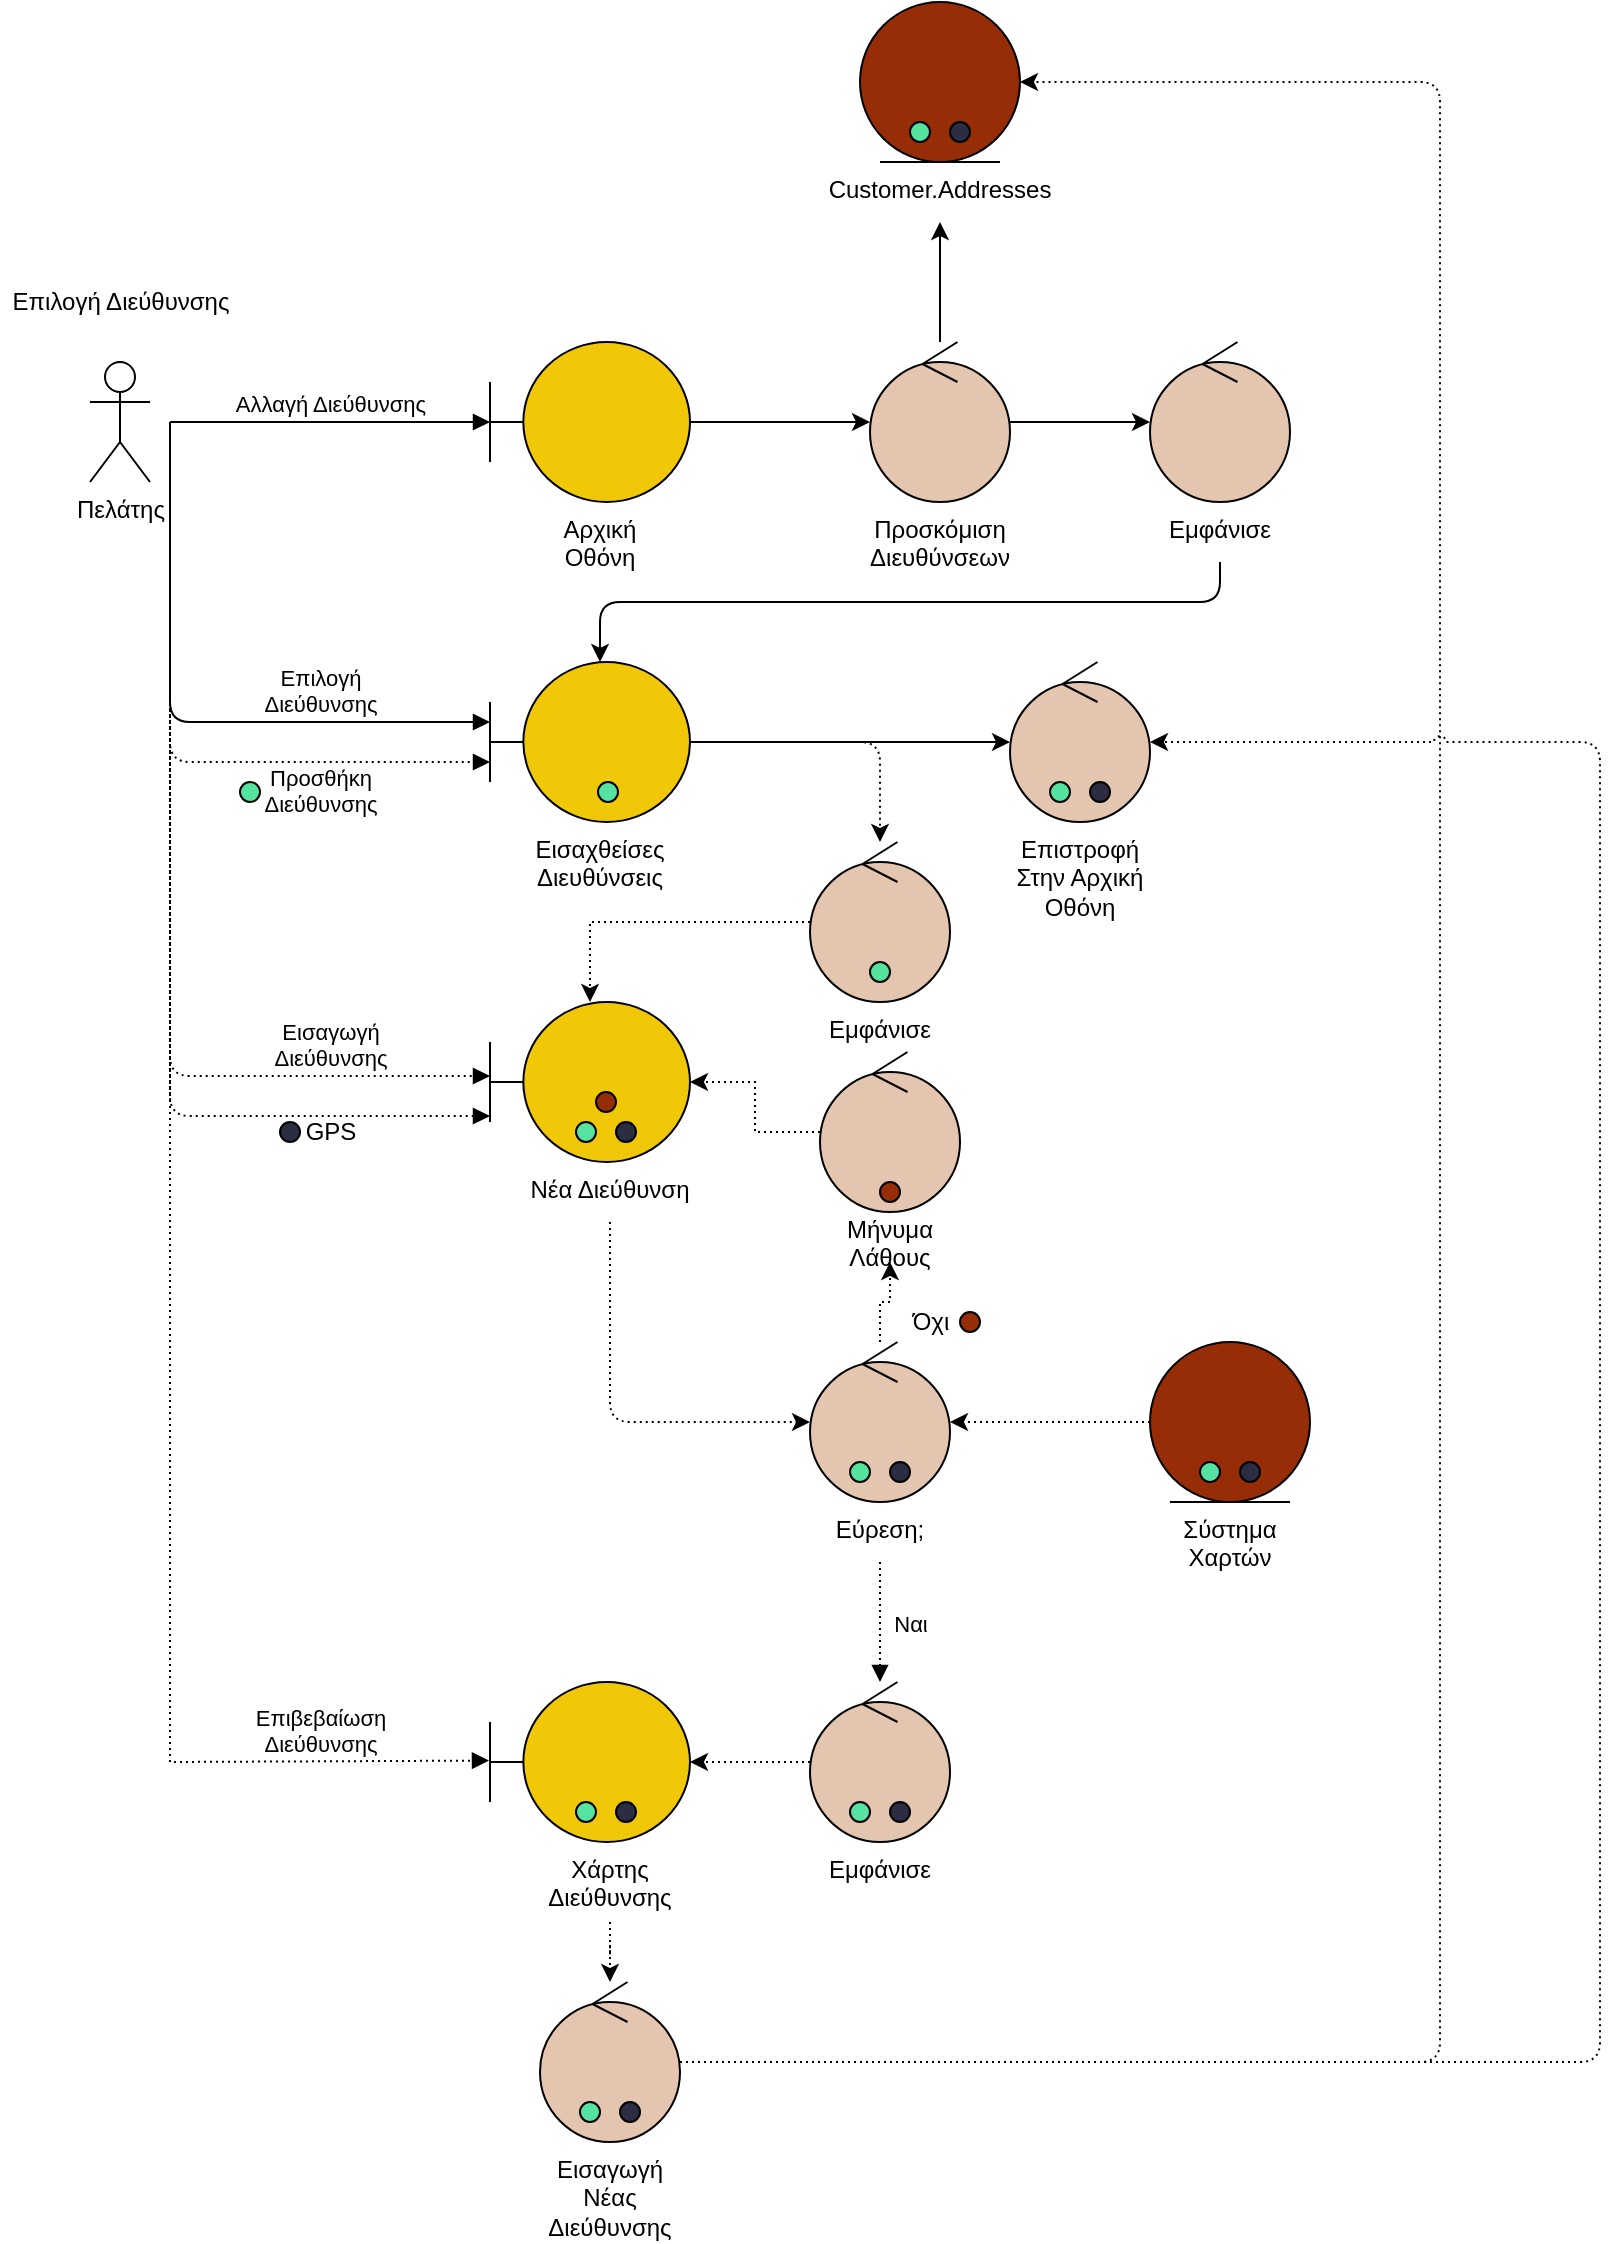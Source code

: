 <mxfile version="18.1.1"><diagram id="sh6zrlFoDXqszDik7DtE" name="Page-1"><mxGraphModel dx="2017" dy="1038" grid="1" gridSize="10" guides="1" tooltips="1" connect="1" arrows="1" fold="1" page="1" pageScale="1" pageWidth="850" pageHeight="1100" math="0" shadow="0"><root><mxCell id="0"/><mxCell id="1" parent="0"/><mxCell id="ijT22r7t5d4L5Tifc79W-4" value="" style="ellipse;shape=umlEntity;whiteSpace=wrap;html=1;fillColor=#972D07;fontColor=#ffffff;strokeColor=#000000;labelBackgroundColor=none;align=center;" vertex="1" parent="1"><mxGeometry x="710" y="250" width="80" height="80" as="geometry"/></mxCell><mxCell id="ijT22r7t5d4L5Tifc79W-8" value="" style="ellipse;shape=umlControl;whiteSpace=wrap;html=1;fillColor=#E4C5AF;fontColor=#000000;strokeColor=#000000;labelBackgroundColor=none;align=center;" vertex="1" parent="1"><mxGeometry x="690" y="775" width="70" height="80" as="geometry"/></mxCell><mxCell id="iMoCURkLBMhwjLPHTY4Y-222" value="Πελάτης" style="shape=umlActor;verticalLabelPosition=bottom;verticalAlign=top;html=1;labelBackgroundColor=none;align=center;" parent="1" vertex="1"><mxGeometry x="325" y="430" width="30" height="60" as="geometry"/></mxCell><mxCell id="iMoCURkLBMhwjLPHTY4Y-223" style="edgeStyle=orthogonalEdgeStyle;rounded=0;orthogonalLoop=1;jettySize=auto;html=1;labelBackgroundColor=none;align=center;" parent="1" source="iMoCURkLBMhwjLPHTY4Y-224" target="iMoCURkLBMhwjLPHTY4Y-227" edge="1"><mxGeometry relative="1" as="geometry"/></mxCell><mxCell id="iMoCURkLBMhwjLPHTY4Y-224" value="" style="shape=umlBoundary;whiteSpace=wrap;html=1;labelBackgroundColor=none;align=center;fillColor=#F0C808;" parent="1" vertex="1"><mxGeometry x="525" y="420" width="100" height="80" as="geometry"/></mxCell><mxCell id="iMoCURkLBMhwjLPHTY4Y-225" value="Αλλαγή Διεύθυνσης" style="html=1;verticalAlign=bottom;endArrow=block;rounded=0;labelBackgroundColor=none;align=center;" parent="1" target="iMoCURkLBMhwjLPHTY4Y-224" edge="1"><mxGeometry width="80" relative="1" as="geometry"><mxPoint x="365" y="460" as="sourcePoint"/><mxPoint x="705" y="540" as="targetPoint"/></mxGeometry></mxCell><mxCell id="iMoCURkLBMhwjLPHTY4Y-226" style="edgeStyle=orthogonalEdgeStyle;rounded=1;orthogonalLoop=1;jettySize=auto;html=1;labelBackgroundColor=none;align=center;" parent="1" source="iMoCURkLBMhwjLPHTY4Y-255" target="iMoCURkLBMhwjLPHTY4Y-230" edge="1"><mxGeometry relative="1" as="geometry"><Array as="points"><mxPoint x="890" y="550"/><mxPoint x="580" y="550"/></Array></mxGeometry></mxCell><mxCell id="ijT22r7t5d4L5Tifc79W-3" style="edgeStyle=orthogonalEdgeStyle;rounded=0;orthogonalLoop=1;jettySize=auto;html=1;" edge="1" parent="1" source="iMoCURkLBMhwjLPHTY4Y-227" target="ijT22r7t5d4L5Tifc79W-1"><mxGeometry relative="1" as="geometry"/></mxCell><mxCell id="iMoCURkLBMhwjLPHTY4Y-227" value="" style="ellipse;shape=umlControl;whiteSpace=wrap;html=1;labelBackgroundColor=none;align=center;fillColor=#E4C5AF;" parent="1" vertex="1"><mxGeometry x="715" y="420" width="70" height="80" as="geometry"/></mxCell><mxCell id="iMoCURkLBMhwjLPHTY4Y-229" value="" style="edgeStyle=orthogonalEdgeStyle;rounded=1;orthogonalLoop=1;jettySize=auto;html=1;endArrow=classic;endFill=1;" parent="1" source="iMoCURkLBMhwjLPHTY4Y-230" target="iMoCURkLBMhwjLPHTY4Y-272" edge="1"><mxGeometry relative="1" as="geometry"><mxPoint x="685" y="620" as="targetPoint"/></mxGeometry></mxCell><mxCell id="iMoCURkLBMhwjLPHTY4Y-230" value="" style="shape=umlBoundary;whiteSpace=wrap;html=1;labelBackgroundColor=none;align=center;fillColor=#F0C808;" parent="1" vertex="1"><mxGeometry x="525" y="580" width="100" height="80" as="geometry"/></mxCell><mxCell id="iMoCURkLBMhwjLPHTY4Y-231" value="Επιλογή &lt;br&gt;Διεύθυνσης" style="html=1;verticalAlign=bottom;endArrow=block;rounded=1;labelBackgroundColor=none;align=center;" parent="1" edge="1"><mxGeometry x="0.452" width="80" relative="1" as="geometry"><mxPoint x="365" y="460" as="sourcePoint"/><mxPoint x="525" y="610" as="targetPoint"/><Array as="points"><mxPoint x="365" y="610"/></Array><mxPoint as="offset"/></mxGeometry></mxCell><mxCell id="iMoCURkLBMhwjLPHTY4Y-232" style="edgeStyle=orthogonalEdgeStyle;rounded=1;orthogonalLoop=1;jettySize=auto;html=1;fillColor=#e51400;strokeColor=#000000;labelBackgroundColor=none;align=center;dashed=1;dashPattern=1 2;" parent="1" source="iMoCURkLBMhwjLPHTY4Y-230" target="iMoCURkLBMhwjLPHTY4Y-247" edge="1"><mxGeometry relative="1" as="geometry"><Array as="points"/><mxPoint x="720" y="710" as="sourcePoint"/></mxGeometry></mxCell><mxCell id="iMoCURkLBMhwjLPHTY4Y-235" value="Προσθήκη&lt;br&gt;Διεύθυνσης" style="html=1;verticalAlign=bottom;endArrow=block;rounded=1;fillColor=#e51400;strokeColor=#000000;labelBackgroundColor=none;align=center;dashed=1;dashPattern=1 2;" parent="1" edge="1"><mxGeometry x="0.485" y="-30" width="80" relative="1" as="geometry"><mxPoint x="365" y="460" as="sourcePoint"/><mxPoint x="525" y="630" as="targetPoint"/><Array as="points"><mxPoint x="365" y="630"/></Array><mxPoint as="offset"/></mxGeometry></mxCell><mxCell id="iMoCURkLBMhwjLPHTY4Y-236" style="edgeStyle=orthogonalEdgeStyle;orthogonalLoop=1;jettySize=auto;html=1;fillColor=#0050ef;strokeColor=#000000;labelBackgroundColor=none;exitX=0.5;exitY=1;exitDx=0;exitDy=0;align=center;dashed=1;dashPattern=1 2;rounded=1;" parent="1" source="iMoCURkLBMhwjLPHTY4Y-258" target="iMoCURkLBMhwjLPHTY4Y-241" edge="1"><mxGeometry relative="1" as="geometry"><Array as="points"><mxPoint x="585" y="960"/></Array></mxGeometry></mxCell><mxCell id="iMoCURkLBMhwjLPHTY4Y-237" value="" style="shape=umlBoundary;whiteSpace=wrap;html=1;fillColor=#F0C808;fontColor=#ffffff;strokeColor=#000000;labelBackgroundColor=none;align=center;" parent="1" vertex="1"><mxGeometry x="525" y="750" width="100" height="80" as="geometry"/></mxCell><mxCell id="iMoCURkLBMhwjLPHTY4Y-238" value="Εισαγωγή&lt;br&gt;Διεύθυνσης" style="html=1;verticalAlign=bottom;endArrow=block;rounded=1;fillColor=#e51400;strokeColor=#000000;labelBackgroundColor=none;align=center;dashed=1;dashPattern=1 2;" parent="1" edge="1"><mxGeometry x="0.573" width="80" relative="1" as="geometry"><mxPoint x="365" y="570" as="sourcePoint"/><mxPoint x="525" y="787" as="targetPoint"/><Array as="points"><mxPoint x="365" y="787"/></Array><mxPoint as="offset"/></mxGeometry></mxCell><mxCell id="iMoCURkLBMhwjLPHTY4Y-239" value="" style="shape=umlBoundary;whiteSpace=wrap;html=1;fillColor=#F0C808;fontColor=#ffffff;strokeColor=#000000;labelBackgroundColor=none;align=center;" parent="1" vertex="1"><mxGeometry x="525" y="1090" width="100" height="80" as="geometry"/></mxCell><mxCell id="iMoCURkLBMhwjLPHTY4Y-240" style="edgeStyle=orthogonalEdgeStyle;rounded=0;orthogonalLoop=1;jettySize=auto;html=1;fillColor=#e51400;strokeColor=#000000;labelBackgroundColor=none;align=center;dashed=1;dashPattern=1 2;" parent="1" source="iMoCURkLBMhwjLPHTY4Y-244" target="iMoCURkLBMhwjLPHTY4Y-241" edge="1"><mxGeometry relative="1" as="geometry"/></mxCell><mxCell id="ijT22r7t5d4L5Tifc79W-11" style="edgeStyle=orthogonalEdgeStyle;rounded=0;orthogonalLoop=1;jettySize=auto;html=1;dashed=1;dashPattern=1 2;" edge="1" parent="1" source="iMoCURkLBMhwjLPHTY4Y-241" target="ijT22r7t5d4L5Tifc79W-10"><mxGeometry relative="1" as="geometry"/></mxCell><mxCell id="iMoCURkLBMhwjLPHTY4Y-241" value="" style="ellipse;shape=umlControl;whiteSpace=wrap;html=1;fillColor=#E4C5AF;fontColor=#ffffff;strokeColor=#000000;labelBackgroundColor=none;align=center;" parent="1" vertex="1"><mxGeometry x="685" y="920" width="70" height="80" as="geometry"/></mxCell><mxCell id="iMoCURkLBMhwjLPHTY4Y-242" style="edgeStyle=orthogonalEdgeStyle;rounded=0;orthogonalLoop=1;jettySize=auto;html=1;fillColor=#e51400;strokeColor=#000000;labelBackgroundColor=none;align=center;dashed=1;dashPattern=1 2;" parent="1" source="iMoCURkLBMhwjLPHTY4Y-243" target="iMoCURkLBMhwjLPHTY4Y-239" edge="1"><mxGeometry relative="1" as="geometry"/></mxCell><mxCell id="iMoCURkLBMhwjLPHTY4Y-243" value="" style="ellipse;shape=umlControl;whiteSpace=wrap;html=1;fillColor=#E4C5AF;fontColor=#ffffff;strokeColor=#000000;labelBackgroundColor=none;align=center;" parent="1" vertex="1"><mxGeometry x="685" y="1090" width="70" height="80" as="geometry"/></mxCell><mxCell id="iMoCURkLBMhwjLPHTY4Y-244" value="" style="ellipse;shape=umlEntity;whiteSpace=wrap;html=1;fillColor=#972D07;fontColor=#ffffff;strokeColor=#000000;labelBackgroundColor=none;align=center;" parent="1" vertex="1"><mxGeometry x="855" y="920" width="80" height="80" as="geometry"/></mxCell><mxCell id="iMoCURkLBMhwjLPHTY4Y-245" value="Ναι" style="html=1;verticalAlign=bottom;endArrow=block;rounded=0;fillColor=#e51400;strokeColor=#000000;labelBackgroundColor=none;exitX=0.5;exitY=1;exitDx=0;exitDy=0;align=center;dashed=1;dashPattern=1 2;" parent="1" source="iMoCURkLBMhwjLPHTY4Y-261" target="iMoCURkLBMhwjLPHTY4Y-243" edge="1"><mxGeometry x="0.333" y="15" width="80" relative="1" as="geometry"><mxPoint x="745" y="940" as="sourcePoint"/><mxPoint x="675" y="990" as="targetPoint"/><mxPoint as="offset"/></mxGeometry></mxCell><mxCell id="iMoCURkLBMhwjLPHTY4Y-246" style="edgeStyle=orthogonalEdgeStyle;rounded=0;orthogonalLoop=1;jettySize=auto;html=1;fillColor=#e3c800;strokeColor=#000000;labelBackgroundColor=none;align=center;dashed=1;dashPattern=1 2;" parent="1" source="iMoCURkLBMhwjLPHTY4Y-247" target="iMoCURkLBMhwjLPHTY4Y-237" edge="1"><mxGeometry relative="1" as="geometry"><Array as="points"><mxPoint x="575" y="710"/></Array></mxGeometry></mxCell><mxCell id="iMoCURkLBMhwjLPHTY4Y-247" value="" style="ellipse;shape=umlControl;whiteSpace=wrap;html=1;fillColor=#E4C5AF;fontColor=#000000;strokeColor=#000000;labelBackgroundColor=none;align=center;" parent="1" vertex="1"><mxGeometry x="685" y="670" width="70" height="80" as="geometry"/></mxCell><mxCell id="iMoCURkLBMhwjLPHTY4Y-249" value="Επιβεβαίωση &lt;br&gt;Διεύθυνσης" style="html=1;verticalAlign=bottom;endArrow=block;rounded=0;fillColor=#e51400;strokeColor=#000000;entryX=-0.005;entryY=0.491;entryDx=0;entryDy=0;entryPerimeter=0;labelBackgroundColor=none;align=center;dashed=1;dashPattern=1 2;" parent="1" target="iMoCURkLBMhwjLPHTY4Y-239" edge="1"><mxGeometry x="0.751" width="80" relative="1" as="geometry"><mxPoint x="365" y="610" as="sourcePoint"/><mxPoint x="515" y="1090" as="targetPoint"/><Array as="points"><mxPoint x="365" y="1130"/></Array><mxPoint as="offset"/></mxGeometry></mxCell><mxCell id="iMoCURkLBMhwjLPHTY4Y-250" value="" style="html=1;verticalAlign=bottom;endArrow=block;rounded=1;fillColor=#0050ef;strokeColor=#000000;labelBackgroundColor=none;align=center;dashed=1;dashPattern=1 2;" parent="1" edge="1"><mxGeometry x="0.572" y="-3" width="80" relative="1" as="geometry"><mxPoint x="365" y="570" as="sourcePoint"/><mxPoint x="525" y="807" as="targetPoint"/><Array as="points"><mxPoint x="365" y="807"/></Array><mxPoint as="offset"/></mxGeometry></mxCell><mxCell id="iMoCURkLBMhwjLPHTY4Y-253" value="Επιλογή Διεύθυνσης" style="text;html=1;align=center;verticalAlign=middle;resizable=0;points=[];autosize=1;strokeColor=none;fillColor=none;labelBackgroundColor=none;" parent="1" vertex="1"><mxGeometry x="280" y="390" width="120" height="20" as="geometry"/></mxCell><mxCell id="iMoCURkLBMhwjLPHTY4Y-254" value="&lt;meta charset=&quot;utf-8&quot;&gt;&lt;span style=&quot;color: rgb(0, 0, 0); font-family: helvetica; font-size: 12px; font-style: normal; font-weight: 400; letter-spacing: normal; text-indent: 0px; text-transform: none; word-spacing: 0px; display: inline; float: none;&quot;&gt;Αρχική&lt;/span&gt;&lt;br style=&quot;color: rgb(0, 0, 0); font-family: helvetica; font-size: 12px; font-style: normal; font-weight: 400; letter-spacing: normal; text-indent: 0px; text-transform: none; word-spacing: 0px;&quot;&gt;&lt;span style=&quot;color: rgb(0, 0, 0); font-family: helvetica; font-size: 12px; font-style: normal; font-weight: 400; letter-spacing: normal; text-indent: 0px; text-transform: none; word-spacing: 0px; display: inline; float: none;&quot;&gt;Οθόνη&lt;/span&gt;" style="text;whiteSpace=wrap;html=1;align=center;labelBackgroundColor=none;" parent="1" vertex="1"><mxGeometry x="545" y="500" width="70" height="40" as="geometry"/></mxCell><mxCell id="iMoCURkLBMhwjLPHTY4Y-255" value="&lt;meta charset=&quot;utf-8&quot;&gt;&lt;span style=&quot;color: rgb(0, 0, 0); font-family: helvetica; font-size: 12px; font-style: normal; font-weight: 400; letter-spacing: normal; text-indent: 0px; text-transform: none; word-spacing: 0px; display: inline; float: none;&quot;&gt;Εμφάνισε&lt;/span&gt;" style="text;whiteSpace=wrap;html=1;align=center;labelBackgroundColor=none;" parent="1" vertex="1"><mxGeometry x="850" y="500" width="80" height="30" as="geometry"/></mxCell><mxCell id="iMoCURkLBMhwjLPHTY4Y-256" value="&lt;meta charset=&quot;utf-8&quot;&gt;&lt;span style=&quot;color: rgb(0, 0, 0); font-family: helvetica; font-size: 12px; font-style: normal; font-weight: 400; letter-spacing: normal; text-indent: 0px; text-transform: none; word-spacing: 0px; display: inline; float: none;&quot;&gt;Εισαχθείσες&lt;/span&gt;&lt;br style=&quot;color: rgb(0, 0, 0); font-family: helvetica; font-size: 12px; font-style: normal; font-weight: 400; letter-spacing: normal; text-indent: 0px; text-transform: none; word-spacing: 0px;&quot;&gt;&lt;span style=&quot;color: rgb(0, 0, 0); font-family: helvetica; font-size: 12px; font-style: normal; font-weight: 400; letter-spacing: normal; text-indent: 0px; text-transform: none; word-spacing: 0px; display: inline; float: none;&quot;&gt;Διευθύνσεις&lt;/span&gt;" style="text;whiteSpace=wrap;html=1;labelBackgroundColor=none;align=center;" parent="1" vertex="1"><mxGeometry x="530" y="660" width="100" height="40" as="geometry"/></mxCell><mxCell id="iMoCURkLBMhwjLPHTY4Y-258" value="&lt;meta charset=&quot;utf-8&quot;&gt;&lt;span style=&quot;font-family: helvetica; font-size: 12px; font-style: normal; font-weight: 400; letter-spacing: normal; text-indent: 0px; text-transform: none; word-spacing: 0px; display: inline; float: none;&quot;&gt;Νέα Διεύθυνση&lt;/span&gt;" style="text;whiteSpace=wrap;html=1;fontColor=#000000;align=center;labelBackgroundColor=none;" parent="1" vertex="1"><mxGeometry x="530" y="830" width="110" height="30" as="geometry"/></mxCell><mxCell id="iMoCURkLBMhwjLPHTY4Y-259" value="&lt;meta charset=&quot;utf-8&quot;&gt;&lt;span style=&quot;color: rgb(0, 0, 0); font-family: helvetica; font-size: 12px; font-style: normal; font-weight: 400; letter-spacing: normal; text-indent: 0px; text-transform: none; word-spacing: 0px; display: inline; float: none;&quot;&gt;Εμφάνισε&lt;/span&gt;" style="text;whiteSpace=wrap;html=1;fontColor=#000000;labelBackgroundColor=none;align=center;" parent="1" vertex="1"><mxGeometry x="680" y="750" width="80" height="30" as="geometry"/></mxCell><mxCell id="iMoCURkLBMhwjLPHTY4Y-260" value="&lt;meta charset=&quot;utf-8&quot;&gt;&lt;span style=&quot;font-family: helvetica; font-size: 12px; font-style: normal; font-weight: 400; letter-spacing: normal; text-indent: 0px; text-transform: none; word-spacing: 0px; display: inline; float: none;&quot;&gt;Σύστημα&lt;/span&gt;&lt;br style=&quot;font-family: helvetica; font-size: 12px; font-style: normal; font-weight: 400; letter-spacing: normal; text-indent: 0px; text-transform: none; word-spacing: 0px;&quot;&gt;&lt;span style=&quot;font-family: helvetica; font-size: 12px; font-style: normal; font-weight: 400; letter-spacing: normal; text-indent: 0px; text-transform: none; word-spacing: 0px; display: inline; float: none;&quot;&gt;Χαρτών&lt;/span&gt;" style="text;whiteSpace=wrap;html=1;fontColor=#000000;align=center;labelBackgroundColor=none;" parent="1" vertex="1"><mxGeometry x="855" y="1000" width="80" height="40" as="geometry"/></mxCell><mxCell id="iMoCURkLBMhwjLPHTY4Y-261" value="&lt;meta charset=&quot;utf-8&quot;&gt;&lt;span style=&quot;font-family: helvetica; font-size: 12px; font-style: normal; font-weight: 400; letter-spacing: normal; text-indent: 0px; text-transform: none; word-spacing: 0px; display: inline; float: none;&quot;&gt;Εύρεση;&lt;/span&gt;" style="text;whiteSpace=wrap;html=1;fontColor=#000000;align=center;labelBackgroundColor=none;" parent="1" vertex="1"><mxGeometry x="685" y="1000" width="70" height="30" as="geometry"/></mxCell><mxCell id="iMoCURkLBMhwjLPHTY4Y-263" style="edgeStyle=orthogonalEdgeStyle;rounded=1;orthogonalLoop=1;jettySize=auto;html=1;endArrow=classic;endFill=1;dashed=1;dashPattern=1 2;" parent="1" source="iMoCURkLBMhwjLPHTY4Y-264" target="iMoCURkLBMhwjLPHTY4Y-270" edge="1"><mxGeometry relative="1" as="geometry"/></mxCell><mxCell id="iMoCURkLBMhwjLPHTY4Y-264" value="&lt;meta charset=&quot;utf-8&quot;&gt;&lt;span style=&quot;font-family: helvetica; font-size: 12px; font-style: normal; font-weight: 400; letter-spacing: normal; text-indent: 0px; text-transform: none; word-spacing: 0px; display: inline; float: none;&quot;&gt;Χάρτης&lt;/span&gt;&lt;br style=&quot;font-family: helvetica; font-size: 12px; font-style: normal; font-weight: 400; letter-spacing: normal; text-indent: 0px; text-transform: none; word-spacing: 0px;&quot;&gt;&lt;span style=&quot;font-family: helvetica; font-size: 12px; font-style: normal; font-weight: 400; letter-spacing: normal; text-indent: 0px; text-transform: none; word-spacing: 0px; display: inline; float: none;&quot;&gt;Διεύθυνσης&lt;/span&gt;" style="text;whiteSpace=wrap;html=1;fontColor=#000000;align=center;labelBackgroundColor=none;" parent="1" vertex="1"><mxGeometry x="540" y="1170" width="90" height="40" as="geometry"/></mxCell><mxCell id="iMoCURkLBMhwjLPHTY4Y-265" value="&lt;meta charset=&quot;utf-8&quot;&gt;&lt;span style=&quot;font-family: helvetica; font-size: 12px; font-style: normal; font-weight: 400; letter-spacing: normal; text-indent: 0px; text-transform: none; word-spacing: 0px; display: inline; float: none;&quot;&gt;Εμφάνισε&lt;/span&gt;" style="text;whiteSpace=wrap;html=1;fontColor=#000000;align=center;labelBackgroundColor=none;" parent="1" vertex="1"><mxGeometry x="680" y="1170" width="80" height="30" as="geometry"/></mxCell><mxCell id="iMoCURkLBMhwjLPHTY4Y-269" style="edgeStyle=orthogonalEdgeStyle;rounded=1;orthogonalLoop=1;jettySize=auto;html=1;endArrow=classic;endFill=1;dashed=1;dashPattern=1 2;" parent="1" source="iMoCURkLBMhwjLPHTY4Y-270" target="ijT22r7t5d4L5Tifc79W-4" edge="1"><mxGeometry relative="1" as="geometry"><mxPoint x="680.0" y="1280" as="targetPoint"/><Array as="points"><mxPoint x="1000" y="1280"/><mxPoint x="1000" y="290"/></Array></mxGeometry></mxCell><mxCell id="iMoCURkLBMhwjLPHTY4Y-270" value="" style="ellipse;shape=umlControl;whiteSpace=wrap;html=1;fillColor=#E4C5AF;fontColor=#ffffff;strokeColor=#000000;labelBackgroundColor=none;align=center;" parent="1" vertex="1"><mxGeometry x="550" y="1240" width="70" height="80" as="geometry"/></mxCell><mxCell id="ijT22r7t5d4L5Tifc79W-20" style="edgeStyle=orthogonalEdgeStyle;rounded=1;orthogonalLoop=1;jettySize=auto;html=1;dashed=1;dashPattern=1 2;jumpStyle=arc;" edge="1" parent="1" source="iMoCURkLBMhwjLPHTY4Y-270" target="iMoCURkLBMhwjLPHTY4Y-272"><mxGeometry relative="1" as="geometry"><Array as="points"><mxPoint x="1080" y="1280"/><mxPoint x="1080" y="620"/></Array></mxGeometry></mxCell><mxCell id="iMoCURkLBMhwjLPHTY4Y-271" value="&lt;font face=&quot;helvetica&quot;&gt;Εισαγωγή&lt;br&gt;Νέας&lt;br&gt;Διεύθυνσης&lt;br&gt;&lt;/font&gt;" style="text;whiteSpace=wrap;html=1;fontColor=#000000;align=center;labelBackgroundColor=none;" parent="1" vertex="1"><mxGeometry x="545" y="1320" width="80" height="30" as="geometry"/></mxCell><mxCell id="iMoCURkLBMhwjLPHTY4Y-272" value="" style="ellipse;shape=umlControl;whiteSpace=wrap;html=1;fillColor=#E4C5AF;fontColor=#ffffff;strokeColor=#000000;labelBackgroundColor=none;align=center;" parent="1" vertex="1"><mxGeometry x="785" y="580" width="70" height="80" as="geometry"/></mxCell><mxCell id="iMoCURkLBMhwjLPHTY4Y-273" value="&lt;font face=&quot;helvetica&quot;&gt;Επιστροφή&lt;br&gt;Στην Αρχική&lt;br&gt;Οθόνη&lt;br&gt;&lt;/font&gt;" style="text;whiteSpace=wrap;html=1;align=center;labelBackgroundColor=none;fontColor=#000000;" parent="1" vertex="1"><mxGeometry x="745" y="660" width="150" height="30" as="geometry"/></mxCell><mxCell id="iMoCURkLBMhwjLPHTY4Y-276" value="" style="shape=ellipse;fillColor=#56E39F;strokeColor=default;html=1;sketch=0;" parent="1" vertex="1"><mxGeometry x="579" y="640" width="10" height="10" as="geometry"/></mxCell><mxCell id="iMoCURkLBMhwjLPHTY4Y-279" value="" style="shape=ellipse;fillColor=#56E39F;strokeColor=default;html=1;sketch=0;" parent="1" vertex="1"><mxGeometry x="568" y="810" width="10" height="10" as="geometry"/></mxCell><mxCell id="iMoCURkLBMhwjLPHTY4Y-281" value="" style="shape=ellipse;fillColor=#56E39F;strokeColor=default;html=1;sketch=0;" parent="1" vertex="1"><mxGeometry x="705" y="980" width="10" height="10" as="geometry"/></mxCell><mxCell id="iMoCURkLBMhwjLPHTY4Y-282" value="" style="shape=ellipse;fillColor=#56E39F;strokeColor=default;html=1;sketch=0;" parent="1" vertex="1"><mxGeometry x="568" y="1150" width="10" height="10" as="geometry"/></mxCell><mxCell id="iMoCURkLBMhwjLPHTY4Y-284" value="" style="shape=ellipse;fillColor=#56E39F;strokeColor=default;html=1;sketch=0;" parent="1" vertex="1"><mxGeometry x="570" y="1300" width="10" height="10" as="geometry"/></mxCell><mxCell id="iMoCURkLBMhwjLPHTY4Y-285" value="" style="shape=ellipse;fillColor=#56E39F;strokeColor=default;html=1;sketch=0;" parent="1" vertex="1"><mxGeometry x="735" y="310" width="10" height="10" as="geometry"/></mxCell><mxCell id="iMoCURkLBMhwjLPHTY4Y-287" value="GPS" style="text;html=1;align=center;verticalAlign=middle;resizable=0;points=[];autosize=1;strokeColor=none;fillColor=none;" parent="1" vertex="1"><mxGeometry x="425" y="805" width="40" height="20" as="geometry"/></mxCell><mxCell id="iMoCURkLBMhwjLPHTY4Y-288" value="" style="shape=ellipse;fillColor=#2B2D42;strokeColor=default;html=1;sketch=0;" parent="1" vertex="1"><mxGeometry x="588" y="810" width="10" height="10" as="geometry"/></mxCell><mxCell id="iMoCURkLBMhwjLPHTY4Y-289" value="" style="shape=ellipse;fillColor=#2B2D42;strokeColor=default;html=1;sketch=0;" parent="1" vertex="1"><mxGeometry x="725" y="980" width="10" height="10" as="geometry"/></mxCell><mxCell id="iMoCURkLBMhwjLPHTY4Y-290" value="" style="shape=ellipse;fillColor=#2B2D42;strokeColor=default;html=1;sketch=0;" parent="1" vertex="1"><mxGeometry x="725" y="1150" width="10" height="10" as="geometry"/></mxCell><mxCell id="iMoCURkLBMhwjLPHTY4Y-291" value="" style="shape=ellipse;fillColor=#2B2D42;strokeColor=default;html=1;sketch=0;" parent="1" vertex="1"><mxGeometry x="588" y="1150" width="10" height="10" as="geometry"/></mxCell><mxCell id="iMoCURkLBMhwjLPHTY4Y-293" value="" style="shape=ellipse;fillColor=#2B2D42;strokeColor=default;html=1;sketch=0;" parent="1" vertex="1"><mxGeometry x="590" y="1300" width="10" height="10" as="geometry"/></mxCell><mxCell id="iMoCURkLBMhwjLPHTY4Y-294" value="" style="shape=ellipse;fillColor=#2B2D42;strokeColor=default;html=1;sketch=0;" parent="1" vertex="1"><mxGeometry x="755" y="310" width="10" height="10" as="geometry"/></mxCell><mxCell id="iMoCURkLBMhwjLPHTY4Y-296" value="" style="shape=ellipse;fillColor=#56E39F;strokeColor=default;html=1;sketch=0;" parent="1" vertex="1"><mxGeometry x="705" y="1150" width="10" height="10" as="geometry"/></mxCell><mxCell id="iMoCURkLBMhwjLPHTY4Y-302" value="Όχι" style="text;html=1;align=center;verticalAlign=middle;resizable=0;points=[];autosize=1;strokeColor=none;fillColor=none;" parent="1" vertex="1"><mxGeometry x="730" y="900" width="30" height="20" as="geometry"/></mxCell><mxCell id="iMoCURkLBMhwjLPHTY4Y-304" value="" style="shape=ellipse;fillColor=#972D07;strokeColor=default;html=1;sketch=0;" parent="1" vertex="1"><mxGeometry x="578" y="795" width="10" height="10" as="geometry"/></mxCell><mxCell id="lccqutUIwrQvuNOKX2fe-1" value="" style="shape=ellipse;fillColor=#56E39F;strokeColor=default;html=1;sketch=0;" parent="1" vertex="1"><mxGeometry x="880" y="980" width="10" height="10" as="geometry"/></mxCell><mxCell id="lccqutUIwrQvuNOKX2fe-2" value="" style="shape=ellipse;fillColor=#2B2D42;strokeColor=default;html=1;sketch=0;" parent="1" vertex="1"><mxGeometry x="900" y="980" width="10" height="10" as="geometry"/></mxCell><mxCell id="ijT22r7t5d4L5Tifc79W-6" style="edgeStyle=orthogonalEdgeStyle;rounded=0;orthogonalLoop=1;jettySize=auto;html=1;" edge="1" parent="1" source="iMoCURkLBMhwjLPHTY4Y-227" target="ijT22r7t5d4L5Tifc79W-5"><mxGeometry relative="1" as="geometry"><Array as="points"><mxPoint x="750" y="335"/></Array></mxGeometry></mxCell><mxCell id="ijT22r7t5d4L5Tifc79W-1" value="" style="ellipse;shape=umlControl;whiteSpace=wrap;html=1;labelBackgroundColor=none;align=center;fillColor=#E4C5AF;" vertex="1" parent="1"><mxGeometry x="855" y="420" width="70" height="80" as="geometry"/></mxCell><mxCell id="ijT22r7t5d4L5Tifc79W-2" value="&lt;span style=&quot;color: rgb(0, 0, 0); font-family: helvetica; font-size: 12px; font-style: normal; font-weight: 400; letter-spacing: normal; text-indent: 0px; text-transform: none; word-spacing: 0px; display: inline; float: none;&quot;&gt;Προσκόμιση&lt;br&gt;Διευθύνσεων&lt;br&gt;&lt;/span&gt;" style="text;whiteSpace=wrap;html=1;align=center;labelBackgroundColor=none;" vertex="1" parent="1"><mxGeometry x="710" y="500" width="80" height="30" as="geometry"/></mxCell><mxCell id="ijT22r7t5d4L5Tifc79W-5" value="&lt;span style=&quot;color: rgb(0, 0, 0); font-family: helvetica; font-size: 12px; font-style: normal; font-weight: 400; letter-spacing: normal; text-indent: 0px; text-transform: none; word-spacing: 0px; display: inline; float: none;&quot;&gt;Customer.Addresses&lt;br&gt;&lt;/span&gt;" style="text;whiteSpace=wrap;html=1;align=center;labelBackgroundColor=none;" vertex="1" parent="1"><mxGeometry x="710" y="330" width="80" height="30" as="geometry"/></mxCell><mxCell id="ijT22r7t5d4L5Tifc79W-9" style="edgeStyle=orthogonalEdgeStyle;rounded=0;orthogonalLoop=1;jettySize=auto;html=1;dashed=1;dashPattern=1 2;" edge="1" parent="1" source="ijT22r7t5d4L5Tifc79W-8" target="iMoCURkLBMhwjLPHTY4Y-237"><mxGeometry relative="1" as="geometry"/></mxCell><mxCell id="ijT22r7t5d4L5Tifc79W-10" value="&lt;span style=&quot;color: rgb(0, 0, 0); font-family: helvetica; font-size: 12px; font-style: normal; font-weight: 400; letter-spacing: normal; text-indent: 0px; text-transform: none; word-spacing: 0px; display: inline; float: none;&quot;&gt;Μήνυμα Λάθους&lt;/span&gt;" style="text;whiteSpace=wrap;html=1;fontColor=#000000;labelBackgroundColor=none;align=center;" vertex="1" parent="1"><mxGeometry x="685" y="850" width="80" height="30" as="geometry"/></mxCell><mxCell id="ijT22r7t5d4L5Tifc79W-12" value="" style="shape=ellipse;fillColor=#56E39F;strokeColor=default;html=1;sketch=0;" vertex="1" parent="1"><mxGeometry x="400" y="640" width="10" height="10" as="geometry"/></mxCell><mxCell id="ijT22r7t5d4L5Tifc79W-13" value="" style="shape=ellipse;fillColor=#56E39F;strokeColor=default;html=1;sketch=0;" vertex="1" parent="1"><mxGeometry x="715" y="730" width="10" height="10" as="geometry"/></mxCell><mxCell id="iMoCURkLBMhwjLPHTY4Y-303" value="" style="shape=ellipse;fillColor=#972D07;strokeColor=default;html=1;sketch=0;" parent="1" vertex="1"><mxGeometry x="720" y="840" width="10" height="10" as="geometry"/></mxCell><mxCell id="ijT22r7t5d4L5Tifc79W-17" value="" style="shape=ellipse;fillColor=#2B2D42;strokeColor=default;html=1;sketch=0;" vertex="1" parent="1"><mxGeometry x="420" y="810" width="10" height="10" as="geometry"/></mxCell><mxCell id="ijT22r7t5d4L5Tifc79W-21" value="" style="shape=ellipse;fillColor=#56E39F;strokeColor=default;html=1;sketch=0;" vertex="1" parent="1"><mxGeometry x="805" y="640" width="10" height="10" as="geometry"/></mxCell><mxCell id="ijT22r7t5d4L5Tifc79W-22" value="" style="shape=ellipse;fillColor=#2B2D42;strokeColor=default;html=1;sketch=0;" vertex="1" parent="1"><mxGeometry x="825" y="640" width="10" height="10" as="geometry"/></mxCell><mxCell id="ijT22r7t5d4L5Tifc79W-24" value="" style="shape=ellipse;fillColor=#972D07;strokeColor=default;html=1;sketch=0;" vertex="1" parent="1"><mxGeometry x="760" y="905" width="10" height="10" as="geometry"/></mxCell></root></mxGraphModel></diagram></mxfile>